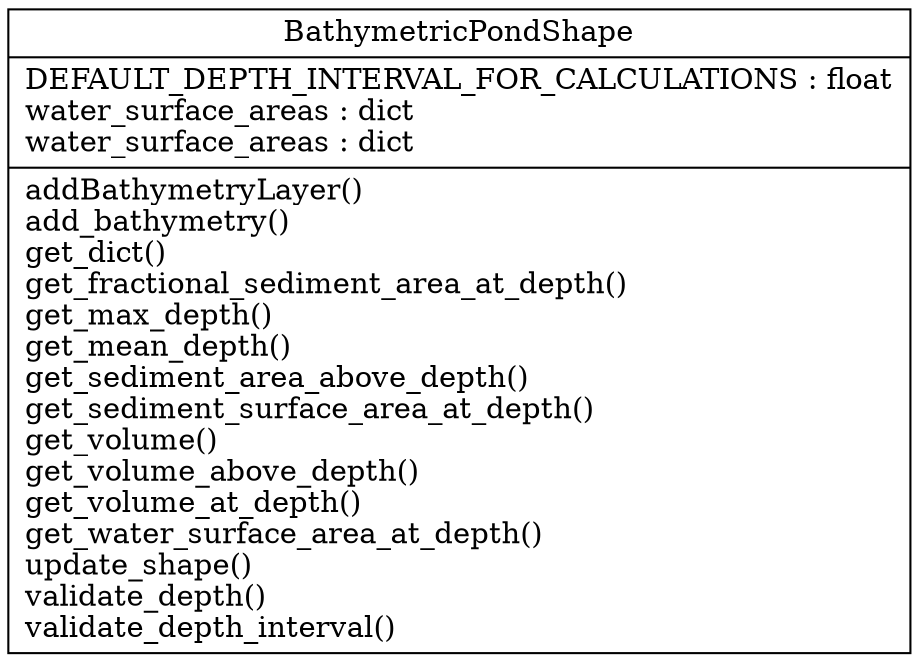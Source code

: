 digraph "classes_No_Name" {
charset="utf-8"
rankdir=BT
"0" [label="{BathymetricPondShape|DEFAULT_DEPTH_INTERVAL_FOR_CALCULATIONS : float\lwater_surface_areas : dict\lwater_surface_areas : dict\l|addBathymetryLayer()\ladd_bathymetry()\lget_dict()\lget_fractional_sediment_area_at_depth()\lget_max_depth()\lget_mean_depth()\lget_sediment_area_above_depth()\lget_sediment_surface_area_at_depth()\lget_volume()\lget_volume_above_depth()\lget_volume_at_depth()\lget_water_surface_area_at_depth()\lupdate_shape()\lvalidate_depth()\lvalidate_depth_interval()\l}", shape="record"];
}
